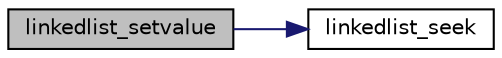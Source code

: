 digraph "linkedlist_setvalue"
{
 // INTERACTIVE_SVG=YES
 // LATEX_PDF_SIZE
  edge [fontname="Helvetica",fontsize="10",labelfontname="Helvetica",labelfontsize="10"];
  node [fontname="Helvetica",fontsize="10",shape=record];
  rankdir="LR";
  Node89 [label="linkedlist_setvalue",height=0.2,width=0.4,color="black", fillcolor="grey75", style="filled", fontcolor="black",tooltip=" "];
  Node89 -> Node90 [color="midnightblue",fontsize="10",style="solid",fontname="Helvetica"];
  Node90 [label="linkedlist_seek",height=0.2,width=0.4,color="black", fillcolor="white", style="filled",URL="$linkedlist_8h.html#ac882cb489de4e5c02ff8a8453846dd8f",tooltip=" "];
}
